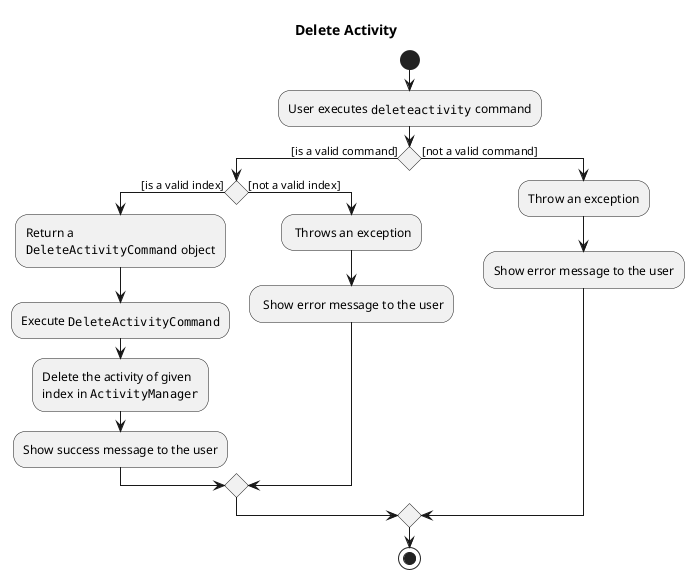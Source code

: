 @startuml
title Delete Activity

start

:User executes ""deleteactivity"" command;

if () then ([is a valid command])


    if () then ([is a valid index])

            :Return a
            ""DeleteActivityCommand"" object;

            :Execute ""DeleteActivityCommand"";

            :Delete the activity of given
            index in ""ActivityManager"";

            :Show success message to the user;

    else ([not a valid index])
            : Throws an exception;

            : Show error message to the user;
    endif

else ([not a valid command])
    :Throw an exception;

    :Show error message to the user;
endif

stop

@enduml
